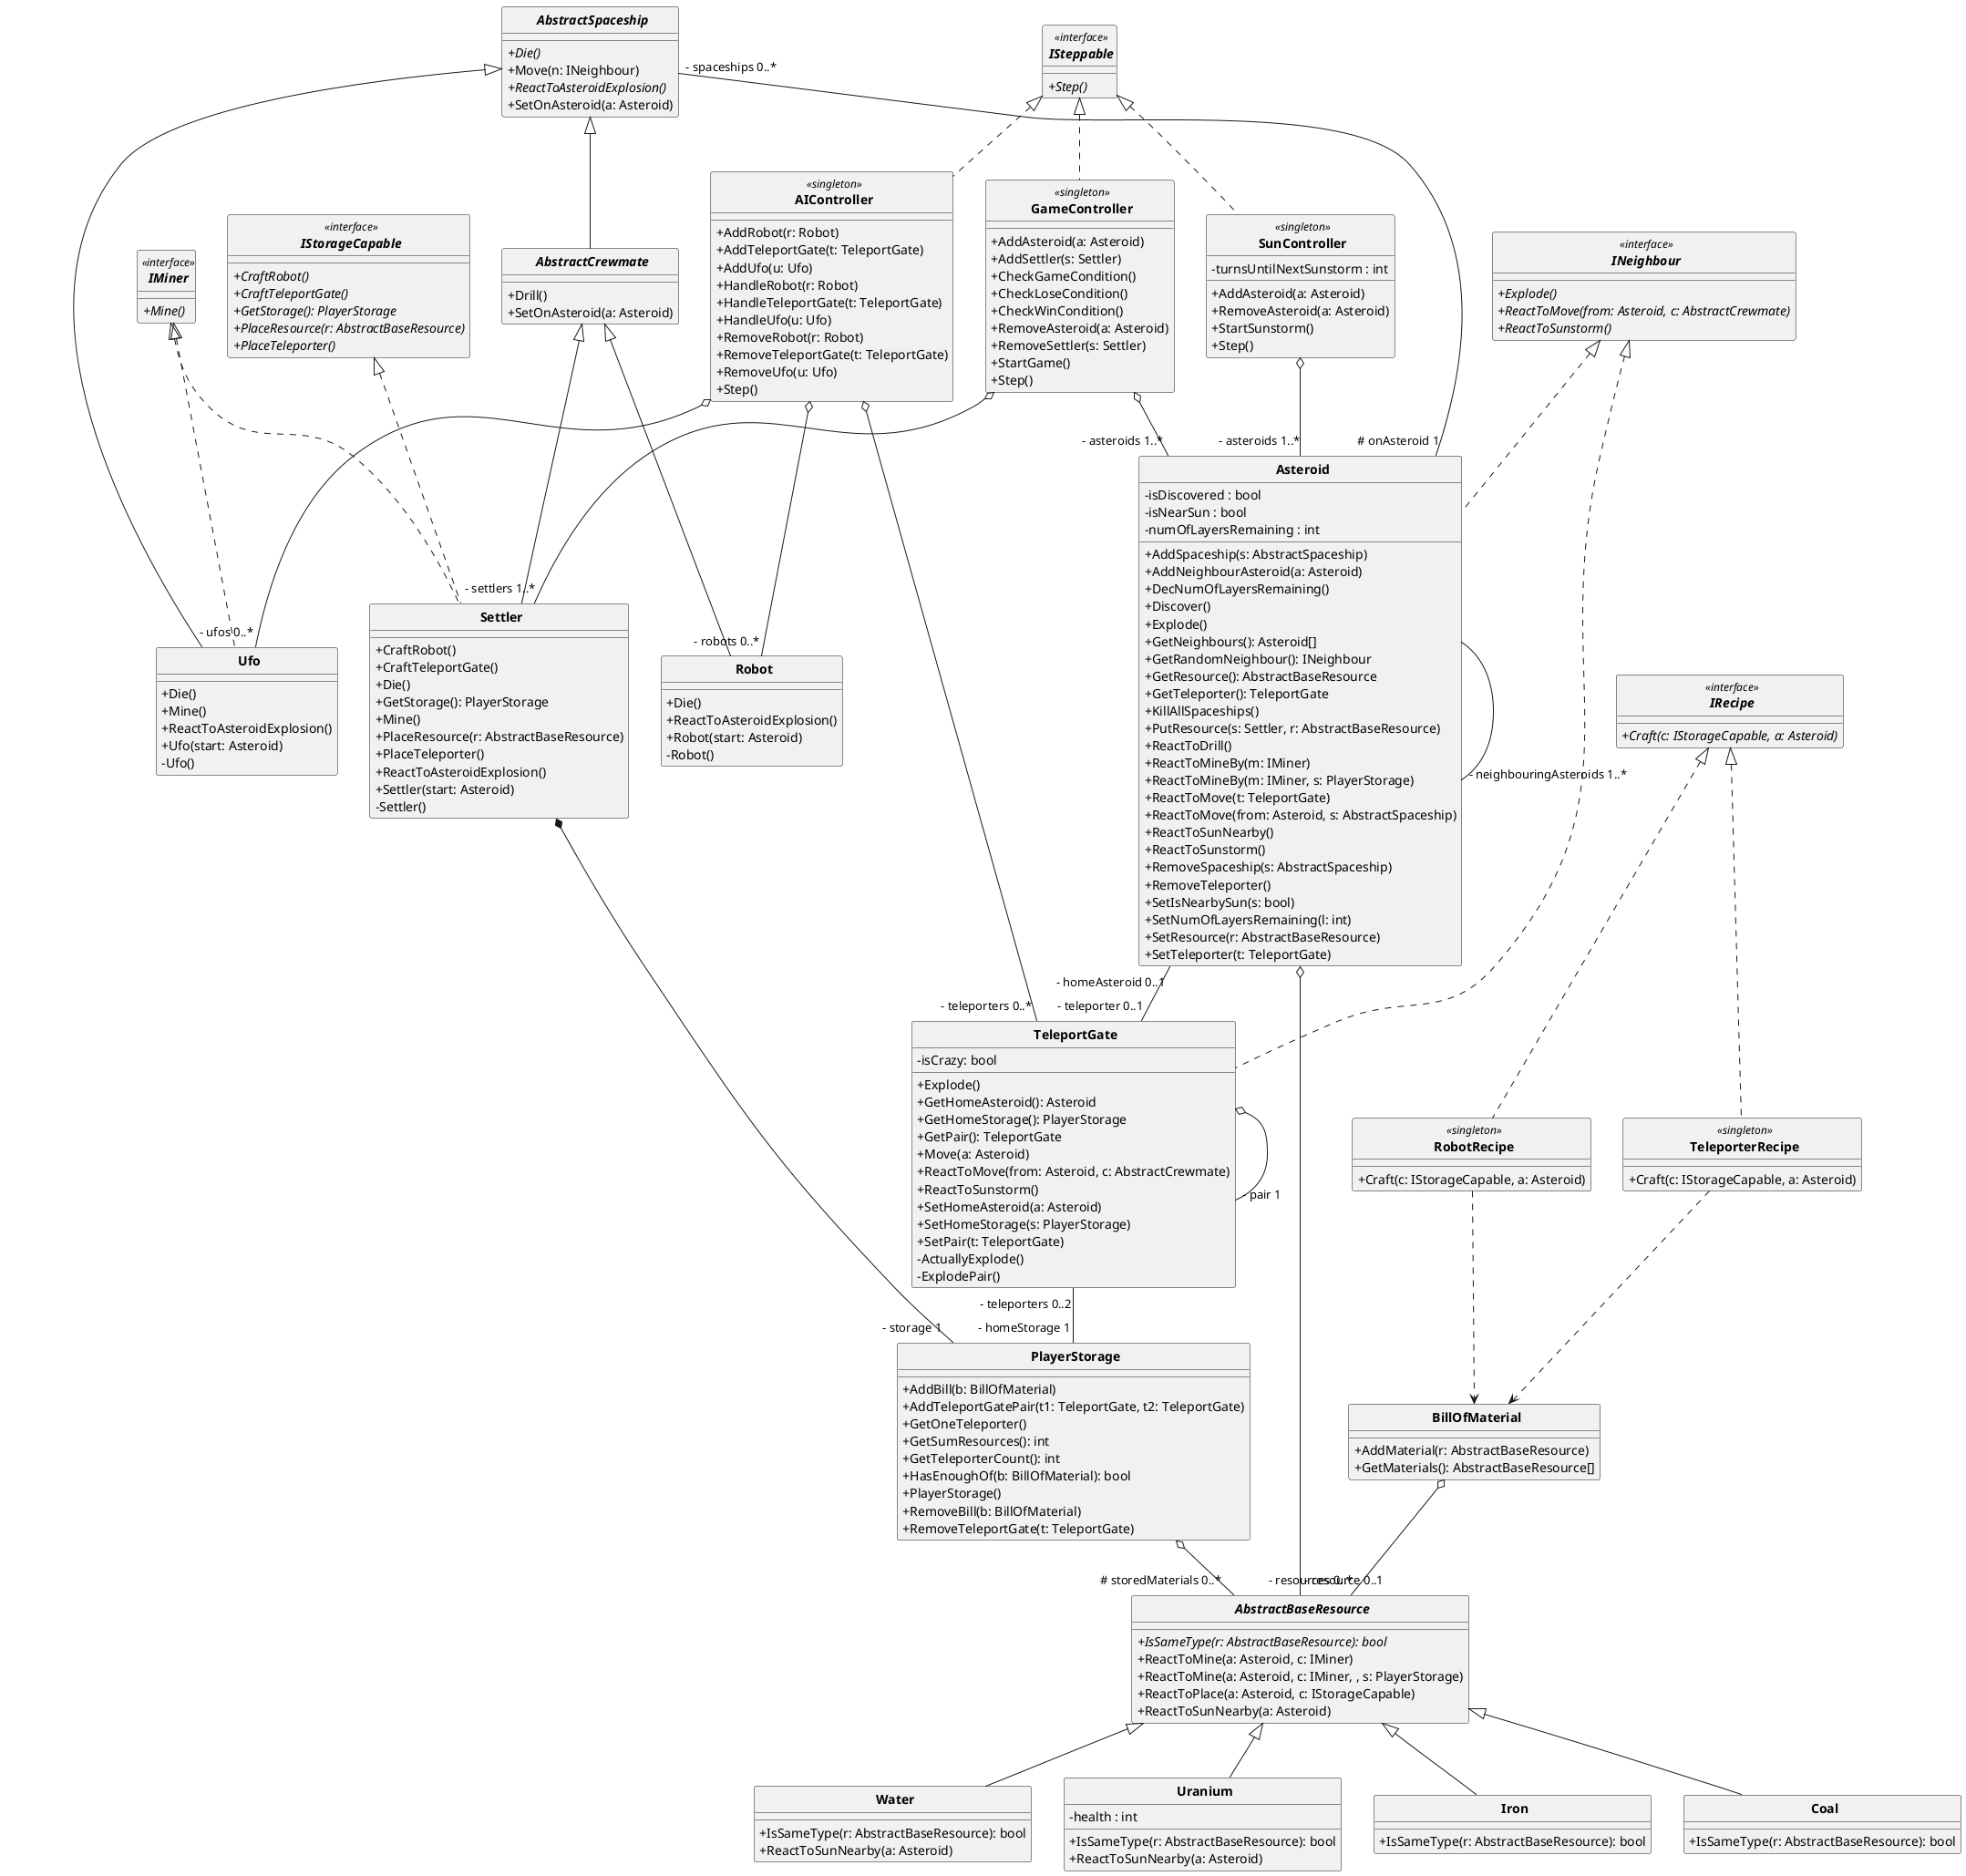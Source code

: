 @startuml classdiagram

skinparam ClassAttributeIconSize 0
skinparam CircledCharacterRadius 0
skinparam CircledCharacterFontSize 0
skinparam ClassFontStyle bold


' Storage
class PlayerStorage {
  + AddBill(b: BillOfMaterial)
  + AddTeleportGatePair(t1: TeleportGate, t2: TeleportGate)
  + GetOneTeleporter()
  + GetSumResources(): int
  + GetTeleporterCount(): int
  + HasEnoughOf(b: BillOfMaterial): bool
  + PlayerStorage()
  + RemoveBill(b: BillOfMaterial)
  + RemoveTeleportGate(t: TeleportGate)
}

' Collection
class BillOfMaterial {
  + AddMaterial(r: AbstractBaseResource)
  + GetMaterials(): AbstractBaseResource[]
}

' Controller
interface ISteppable << interface >> {
  {abstract} + Step()
}

together {
  class GameController << singleton >> {
    + AddAsteroid(a: Asteroid)
    + AddSettler(s: Settler)
    + CheckGameCondition()
    + CheckLoseCondition()
    + CheckWinCondition()
    + RemoveAsteroid(a: Asteroid)
    + RemoveSettler(s: Settler)
    + StartGame()
    + Step()
  }

  class AIController << singleton >> {
    + AddRobot(r: Robot)
    + AddTeleportGate(t: TeleportGate)
    + AddUfo(u: Ufo)
    + HandleRobot(r: Robot)
    + HandleTeleportGate(t: TeleportGate)
    + HandleUfo(u: Ufo)
    + RemoveRobot(r: Robot)
    + RemoveTeleportGate(t: TeleportGate)
    + RemoveUfo(u: Ufo)
    + Step()
  }

  class SunController << singleton >> {
    - turnsUntilNextSunstorm : int
    + AddAsteroid(a: Asteroid)
    + RemoveAsteroid(a: Asteroid)
    + StartSunstorm()
    + Step()
  }
}

' Crewmate
abstract class AbstractSpaceship {
  {abstract} + Die()
  + Move(n: INeighbour)
  {abstract} + ReactToAsteroidExplosion()
  + SetOnAsteroid(a: Asteroid)
}

abstract class AbstractCrewmate {
  + Drill()
  + SetOnAsteroid(a: Asteroid)
}

interface IMiner << interface >> {
  {abstract} + Mine()
}

interface IStorageCapable << interface >> {
  {abstract} + CraftRobot()
  {abstract} + CraftTeleportGate()
  {abstract} + GetStorage(): PlayerStorage
  {abstract} + PlaceResource(r: AbstractBaseResource)
  {abstract} + PlaceTeleporter()
}

together {
  class Robot {
    + Die()
    + ReactToAsteroidExplosion()
    + Robot(start: Asteroid)
    - Robot()
  }

  class Settler {
    + CraftRobot()
    + CraftTeleportGate()
    + Die()
    + GetStorage(): PlayerStorage
    + Mine()
    + PlaceResource(r: AbstractBaseResource)
    + PlaceTeleporter()
    + ReactToAsteroidExplosion()
    + Settler(start: Asteroid)
    - Settler()
  }

  class Ufo {
    + Die()
    + Mine()
    + ReactToAsteroidExplosion()
    + Ufo(start: Asteroid)
    - Ufo()
  }
}

' Neighbour
interface INeighbour << interface >> {
  {abstract} + Explode()
  {abstract} + ReactToMove(from: Asteroid, c: AbstractCrewmate)
  {abstract} + ReactToSunstorm()
}

class Asteroid {
  - isDiscovered : bool
  - isNearSun : bool
  - numOfLayersRemaining : int
  + AddSpaceship(s: AbstractSpaceship)
  + AddNeighbourAsteroid(a: Asteroid)
  + DecNumOfLayersRemaining()
  + Discover()
  + Explode()
  + GetNeighbours(): Asteroid[]
  + GetRandomNeighbour(): INeighbour
  + GetResource(): AbstractBaseResource
  + GetTeleporter(): TeleportGate
  + KillAllSpaceships()
  + PutResource(s: Settler, r: AbstractBaseResource)
  + ReactToDrill()
  + ReactToMineBy(m: IMiner)
  + ReactToMineBy(m: IMiner, s: PlayerStorage)
  + ReactToMove(t: TeleportGate)
  + ReactToMove(from: Asteroid, s: AbstractSpaceship)
  + ReactToSunNearby()
  + ReactToSunstorm()
  + RemoveSpaceship(s: AbstractSpaceship)
  + RemoveTeleporter()
  + SetIsNearbySun(s: bool)
  + SetNumOfLayersRemaining(l: int)
  + SetResource(r: AbstractBaseResource)
  + SetTeleporter(t: TeleportGate)
}

class TeleportGate {
  - isCrazy: bool
  + Explode()
  + GetHomeAsteroid(): Asteroid
  + GetHomeStorage(): PlayerStorage
  + GetPair(): TeleportGate
  + Move(a: Asteroid)
  + ReactToMove(from: Asteroid, c: AbstractCrewmate)
  + ReactToSunstorm()
  + SetHomeAsteroid(a: Asteroid)
  + SetHomeStorage(s: PlayerStorage)
  + SetPair(t: TeleportGate)
  - ActuallyExplode()
  - ExplodePair()
}

' Resource
abstract class AbstractBaseResource {
  {abstract} + IsSameType(r: AbstractBaseResource): bool
  + ReactToMine(a: Asteroid, c: IMiner)
  + ReactToMine(a: Asteroid, c: IMiner, , s: PlayerStorage)
  + ReactToPlace(a: Asteroid, c: IStorageCapable)
  + ReactToSunNearby(a: Asteroid)
}

together {
  class Coal {
    + IsSameType(r: AbstractBaseResource): bool
  }

  class Iron {
    + IsSameType(r: AbstractBaseResource): bool
  }

  class Uranium {
    - health : int
    + IsSameType(r: AbstractBaseResource): bool
    + ReactToSunNearby(a: Asteroid)
  }

  class Water {
    + IsSameType(r: AbstractBaseResource): bool
    + ReactToSunNearby(a: Asteroid)
  }
}

' Recipe
interface IRecipe << interface >> {
  {abstract} + Craft(c: IStorageCapable, a: Asteroid)
}

together {
  class RobotRecipe << singleton >> {
    + Craft(c: IStorageCapable, a: Asteroid)
  }

  class TeleporterRecipe << singleton >> {
    + Craft(c: IStorageCapable, a: Asteroid)
  }
}

' Interface realizations
GameController .up.|> ISteppable
AIController .up.|> ISteppable
SunController .up.|> ISteppable
Asteroid .up.|> INeighbour
TeleportGate .up.|> INeighbour
RobotRecipe .up.|> IRecipe
TeleporterRecipe .up.|> IRecipe
Settler .up.|> IStorageCapable
Settler .up.|> IMiner
Ufo .up.|> IMiner

' Inheritance
Coal -up-|> AbstractBaseResource
Iron -up-|> AbstractBaseResource
Uranium -up-|> AbstractBaseResource
Water -up-|> AbstractBaseResource
Robot -up-|> AbstractCrewmate
Settler -up-|> AbstractCrewmate
Ufo -up-|> AbstractSpaceship
AbstractCrewmate -up-|> AbstractSpaceship

' Association connections
Asteroid "- homeAsteroid 0..1" -- "- teleporter 0..1" TeleportGate

TeleportGate "- teleporters 0..2" -- "- homeStorage 1" PlayerStorage
TeleportGate o-- "- pair 1" TeleportGate
Settler *-- "- storage 1" PlayerStorage

AbstractSpaceship "- spaceships 0..*" -- "~# onAsteroid 1" Asteroid
Asteroid -- "- neighbouringAsteroids 1..*" Asteroid

SunController o-- "- asteroids 1..*" Asteroid
GameController o-- "- asteroids 1..*" Asteroid
AIController o-- "- robots 0..*" Robot
AIController o-- "- ufos 0..*" Ufo
AIController o-- "- teleporters 0..*" TeleportGate
GameController o-- "- settlers 1..*" Settler

Asteroid o-- "- resource 0..1" AbstractBaseResource
BillOfMaterial o-- "- resources 0..*" AbstractBaseResource
PlayerStorage o-- "~# storedMaterials 0..*" AbstractBaseResource

TeleporterRecipe ..> BillOfMaterial
RobotRecipe ..> BillOfMaterial

@enduml
